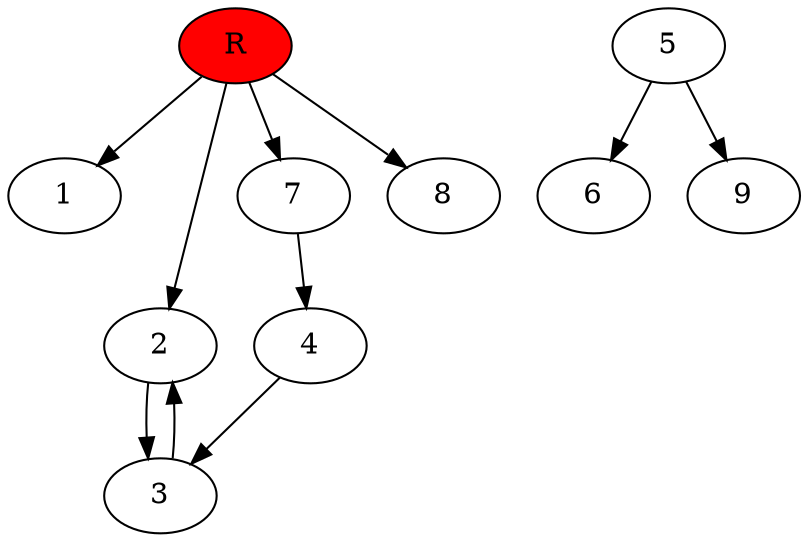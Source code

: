 digraph prb36864 {
	1
	2
	3
	4
	5
	6
	7
	8
	R [fillcolor="#ff0000" style=filled]
	2 -> 3
	3 -> 2
	4 -> 3
	5 -> 6
	5 -> 9
	7 -> 4
	R -> 1
	R -> 2
	R -> 7
	R -> 8
}
